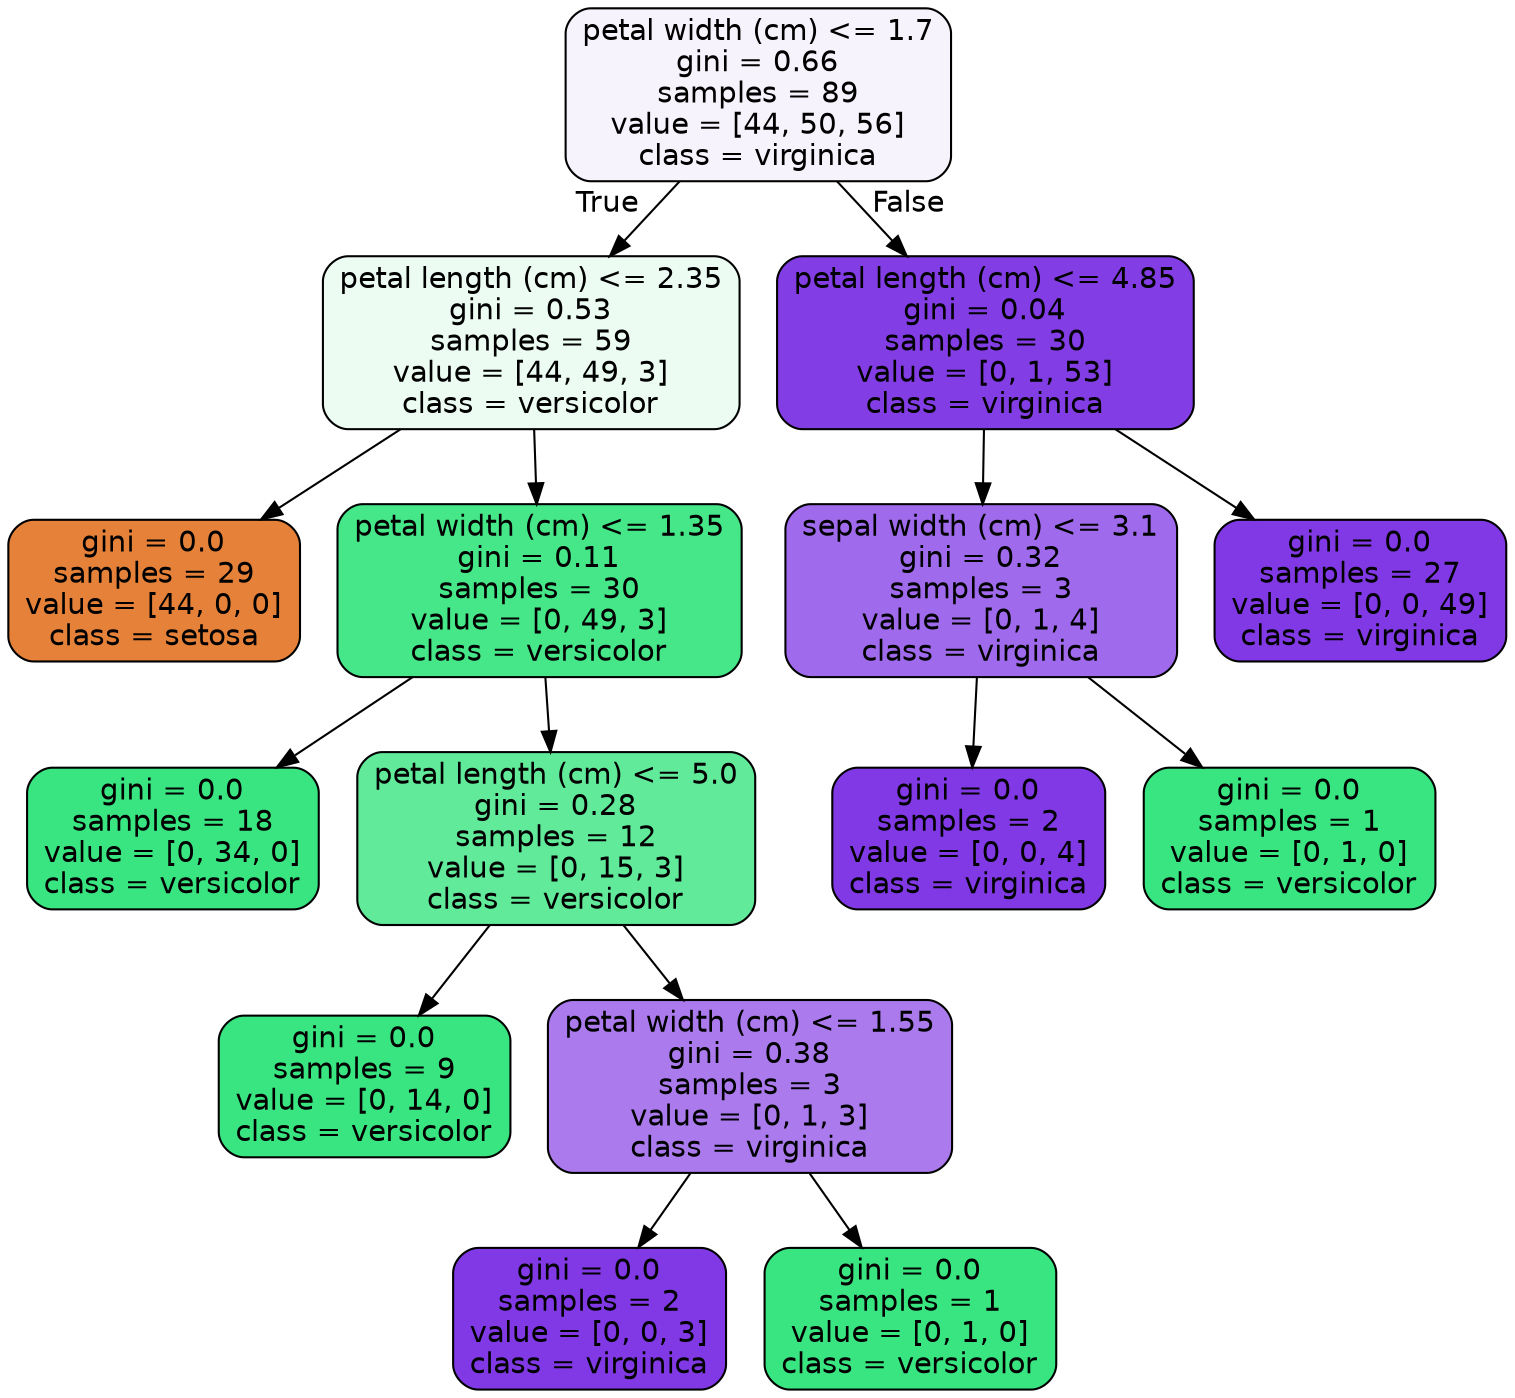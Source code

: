 digraph Tree {
node [shape=box, style="filled, rounded", color="black", fontname=helvetica] ;
edge [fontname=helvetica] ;
0 [label="petal width (cm) <= 1.7\ngini = 0.66\nsamples = 89\nvalue = [44, 50, 56]\nclass = virginica", fillcolor="#f7f3fd"] ;
1 [label="petal length (cm) <= 2.35\ngini = 0.53\nsamples = 59\nvalue = [44, 49, 3]\nclass = versicolor", fillcolor="#ecfcf3"] ;
0 -> 1 [labeldistance=2.5, labelangle=45, headlabel="True"] ;
2 [label="gini = 0.0\nsamples = 29\nvalue = [44, 0, 0]\nclass = setosa", fillcolor="#e58139"] ;
1 -> 2 ;
3 [label="petal width (cm) <= 1.35\ngini = 0.11\nsamples = 30\nvalue = [0, 49, 3]\nclass = versicolor", fillcolor="#45e789"] ;
1 -> 3 ;
4 [label="gini = 0.0\nsamples = 18\nvalue = [0, 34, 0]\nclass = versicolor", fillcolor="#39e581"] ;
3 -> 4 ;
5 [label="petal length (cm) <= 5.0\ngini = 0.28\nsamples = 12\nvalue = [0, 15, 3]\nclass = versicolor", fillcolor="#61ea9a"] ;
3 -> 5 ;
6 [label="gini = 0.0\nsamples = 9\nvalue = [0, 14, 0]\nclass = versicolor", fillcolor="#39e581"] ;
5 -> 6 ;
7 [label="petal width (cm) <= 1.55\ngini = 0.38\nsamples = 3\nvalue = [0, 1, 3]\nclass = virginica", fillcolor="#ab7bee"] ;
5 -> 7 ;
8 [label="gini = 0.0\nsamples = 2\nvalue = [0, 0, 3]\nclass = virginica", fillcolor="#8139e5"] ;
7 -> 8 ;
9 [label="gini = 0.0\nsamples = 1\nvalue = [0, 1, 0]\nclass = versicolor", fillcolor="#39e581"] ;
7 -> 9 ;
10 [label="petal length (cm) <= 4.85\ngini = 0.04\nsamples = 30\nvalue = [0, 1, 53]\nclass = virginica", fillcolor="#833de5"] ;
0 -> 10 [labeldistance=2.5, labelangle=-45, headlabel="False"] ;
11 [label="sepal width (cm) <= 3.1\ngini = 0.32\nsamples = 3\nvalue = [0, 1, 4]\nclass = virginica", fillcolor="#a06aec"] ;
10 -> 11 ;
12 [label="gini = 0.0\nsamples = 2\nvalue = [0, 0, 4]\nclass = virginica", fillcolor="#8139e5"] ;
11 -> 12 ;
13 [label="gini = 0.0\nsamples = 1\nvalue = [0, 1, 0]\nclass = versicolor", fillcolor="#39e581"] ;
11 -> 13 ;
14 [label="gini = 0.0\nsamples = 27\nvalue = [0, 0, 49]\nclass = virginica", fillcolor="#8139e5"] ;
10 -> 14 ;
}